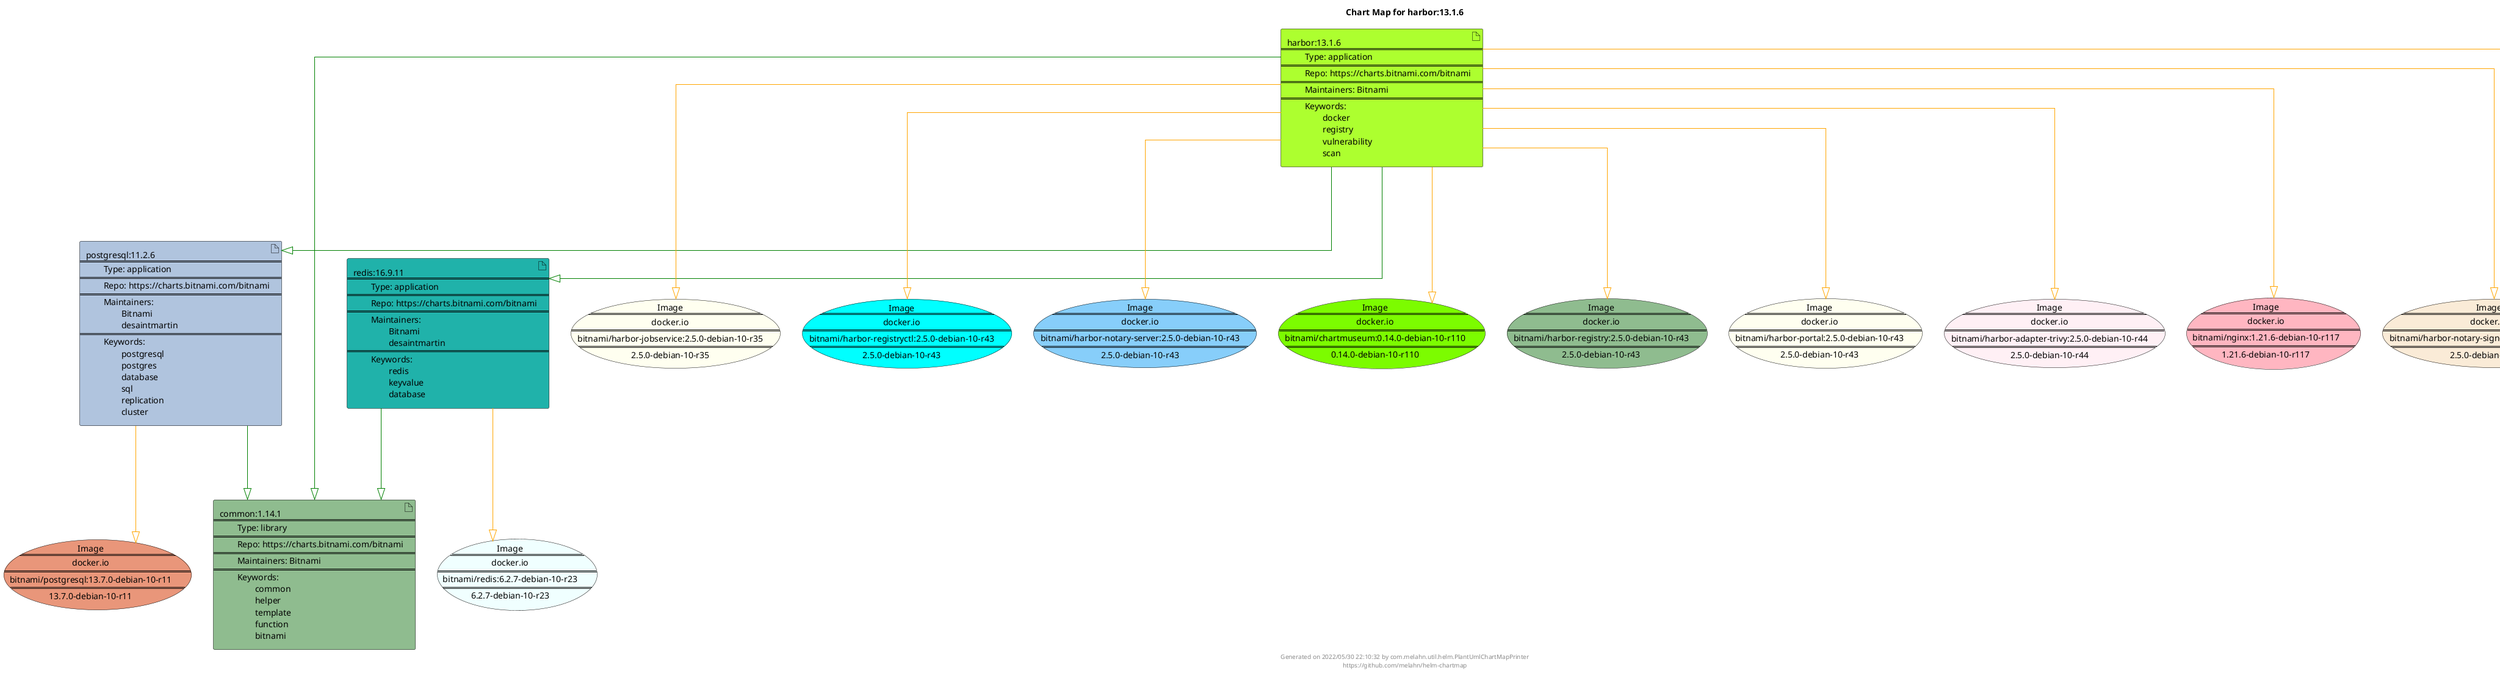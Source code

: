@startuml
skinparam linetype ortho
skinparam backgroundColor white
skinparam usecaseBorderColor black
skinparam usecaseArrowColor LightSlateGray
skinparam artifactBorderColor black
skinparam artifactArrowColor LightSlateGray

title Chart Map for harbor:13.1.6

'There are 4 referenced Helm Charts
artifact "harbor:13.1.6\n====\n\tType: application\n====\n\tRepo: https://charts.bitnami.com/bitnami\n====\n\tMaintainers: Bitnami\n====\n\tKeywords: \n\t\tdocker\n\t\tregistry\n\t\tvulnerability\n\t\tscan" as harbor_13_1_6 #GreenYellow
artifact "postgresql:11.2.6\n====\n\tType: application\n====\n\tRepo: https://charts.bitnami.com/bitnami\n====\n\tMaintainers: \n\t\tBitnami\n\t\tdesaintmartin\n====\n\tKeywords: \n\t\tpostgresql\n\t\tpostgres\n\t\tdatabase\n\t\tsql\n\t\treplication\n\t\tcluster" as postgresql_11_2_6 #LightSteelBlue
artifact "common:1.14.1\n====\n\tType: library\n====\n\tRepo: https://charts.bitnami.com/bitnami\n====\n\tMaintainers: Bitnami\n====\n\tKeywords: \n\t\tcommon\n\t\thelper\n\t\ttemplate\n\t\tfunction\n\t\tbitnami" as common_1_14_1 #DarkSeaGreen
artifact "redis:16.9.11\n====\n\tType: application\n====\n\tRepo: https://charts.bitnami.com/bitnami\n====\n\tMaintainers: \n\t\tBitnami\n\t\tdesaintmartin\n====\n\tKeywords: \n\t\tredis\n\t\tkeyvalue\n\t\tdatabase" as redis_16_9_11 #LightSeaGreen

'There are 12 referenced Docker Images
usecase "Image\n====\ndocker.io\n====\nbitnami/redis:6.2.7-debian-10-r23\n====\n6.2.7-debian-10-r23" as docker_io_bitnami_redis_6_2_7_debian_10_r23 #Azure
usecase "Image\n====\ndocker.io\n====\nbitnami/postgresql:13.7.0-debian-10-r11\n====\n13.7.0-debian-10-r11" as docker_io_bitnami_postgresql_13_7_0_debian_10_r11 #DarkSalmon
usecase "Image\n====\ndocker.io\n====\nbitnami/harbor-jobservice:2.5.0-debian-10-r35\n====\n2.5.0-debian-10-r35" as docker_io_bitnami_harbor_jobservice_2_5_0_debian_10_r35 #Ivory
usecase "Image\n====\ndocker.io\n====\nbitnami/harbor-registryctl:2.5.0-debian-10-r43\n====\n2.5.0-debian-10-r43" as docker_io_bitnami_harbor_registryctl_2_5_0_debian_10_r43 #Cyan
usecase "Image\n====\ndocker.io\n====\nbitnami/harbor-notary-server:2.5.0-debian-10-r43\n====\n2.5.0-debian-10-r43" as docker_io_bitnami_harbor_notary_server_2_5_0_debian_10_r43 #LightSkyBlue
usecase "Image\n====\ndocker.io\n====\nbitnami/chartmuseum:0.14.0-debian-10-r110\n====\n0.14.0-debian-10-r110" as docker_io_bitnami_chartmuseum_0_14_0_debian_10_r110 #LawnGreen
usecase "Image\n====\ndocker.io\n====\nbitnami/harbor-registry:2.5.0-debian-10-r43\n====\n2.5.0-debian-10-r43" as docker_io_bitnami_harbor_registry_2_5_0_debian_10_r43 #DarkSeaGreen
usecase "Image\n====\ndocker.io\n====\nbitnami/harbor-portal:2.5.0-debian-10-r43\n====\n2.5.0-debian-10-r43" as docker_io_bitnami_harbor_portal_2_5_0_debian_10_r43 #Ivory
usecase "Image\n====\ndocker.io\n====\nbitnami/harbor-adapter-trivy:2.5.0-debian-10-r44\n====\n2.5.0-debian-10-r44" as docker_io_bitnami_harbor_adapter_trivy_2_5_0_debian_10_r44 #LavenderBlush
usecase "Image\n====\ndocker.io\n====\nbitnami/nginx:1.21.6-debian-10-r117\n====\n1.21.6-debian-10-r117" as docker_io_bitnami_nginx_1_21_6_debian_10_r117 #LightPink
usecase "Image\n====\ndocker.io\n====\nbitnami/harbor-notary-signer:2.5.0-debian-10-r43\n====\n2.5.0-debian-10-r43" as docker_io_bitnami_harbor_notary_signer_2_5_0_debian_10_r43 #AntiqueWhite
usecase "Image\n====\ndocker.io\n====\nbitnami/harbor-core:2.5.0-debian-10-r45\n====\n2.5.0-debian-10-r45" as docker_io_bitnami_harbor_core_2_5_0_debian_10_r45 #Darkorange

'Chart Dependencies
harbor_13_1_6--[#green]-|>redis_16_9_11
redis_16_9_11--[#green]-|>common_1_14_1
harbor_13_1_6--[#green]-|>postgresql_11_2_6
postgresql_11_2_6--[#green]-|>common_1_14_1
harbor_13_1_6--[#green]-|>common_1_14_1
harbor_13_1_6--[#orange]-|>docker_io_bitnami_nginx_1_21_6_debian_10_r117
harbor_13_1_6--[#orange]-|>docker_io_bitnami_harbor_registry_2_5_0_debian_10_r43
harbor_13_1_6--[#orange]-|>docker_io_bitnami_harbor_registryctl_2_5_0_debian_10_r43
harbor_13_1_6--[#orange]-|>docker_io_bitnami_harbor_notary_signer_2_5_0_debian_10_r43
harbor_13_1_6--[#orange]-|>docker_io_bitnami_harbor_notary_server_2_5_0_debian_10_r43
harbor_13_1_6--[#orange]-|>docker_io_bitnami_harbor_jobservice_2_5_0_debian_10_r35
harbor_13_1_6--[#orange]-|>docker_io_bitnami_harbor_core_2_5_0_debian_10_r45
harbor_13_1_6--[#orange]-|>docker_io_bitnami_harbor_adapter_trivy_2_5_0_debian_10_r44
harbor_13_1_6--[#orange]-|>docker_io_bitnami_chartmuseum_0_14_0_debian_10_r110
harbor_13_1_6--[#orange]-|>docker_io_bitnami_harbor_portal_2_5_0_debian_10_r43
postgresql_11_2_6--[#orange]-|>docker_io_bitnami_postgresql_13_7_0_debian_10_r11
redis_16_9_11--[#orange]-|>docker_io_bitnami_redis_6_2_7_debian_10_r23

center footer Generated on 2022/05/30 22:10:32 by com.melahn.util.helm.PlantUmlChartMapPrinter\nhttps://github.com/melahn/helm-chartmap
@enduml
